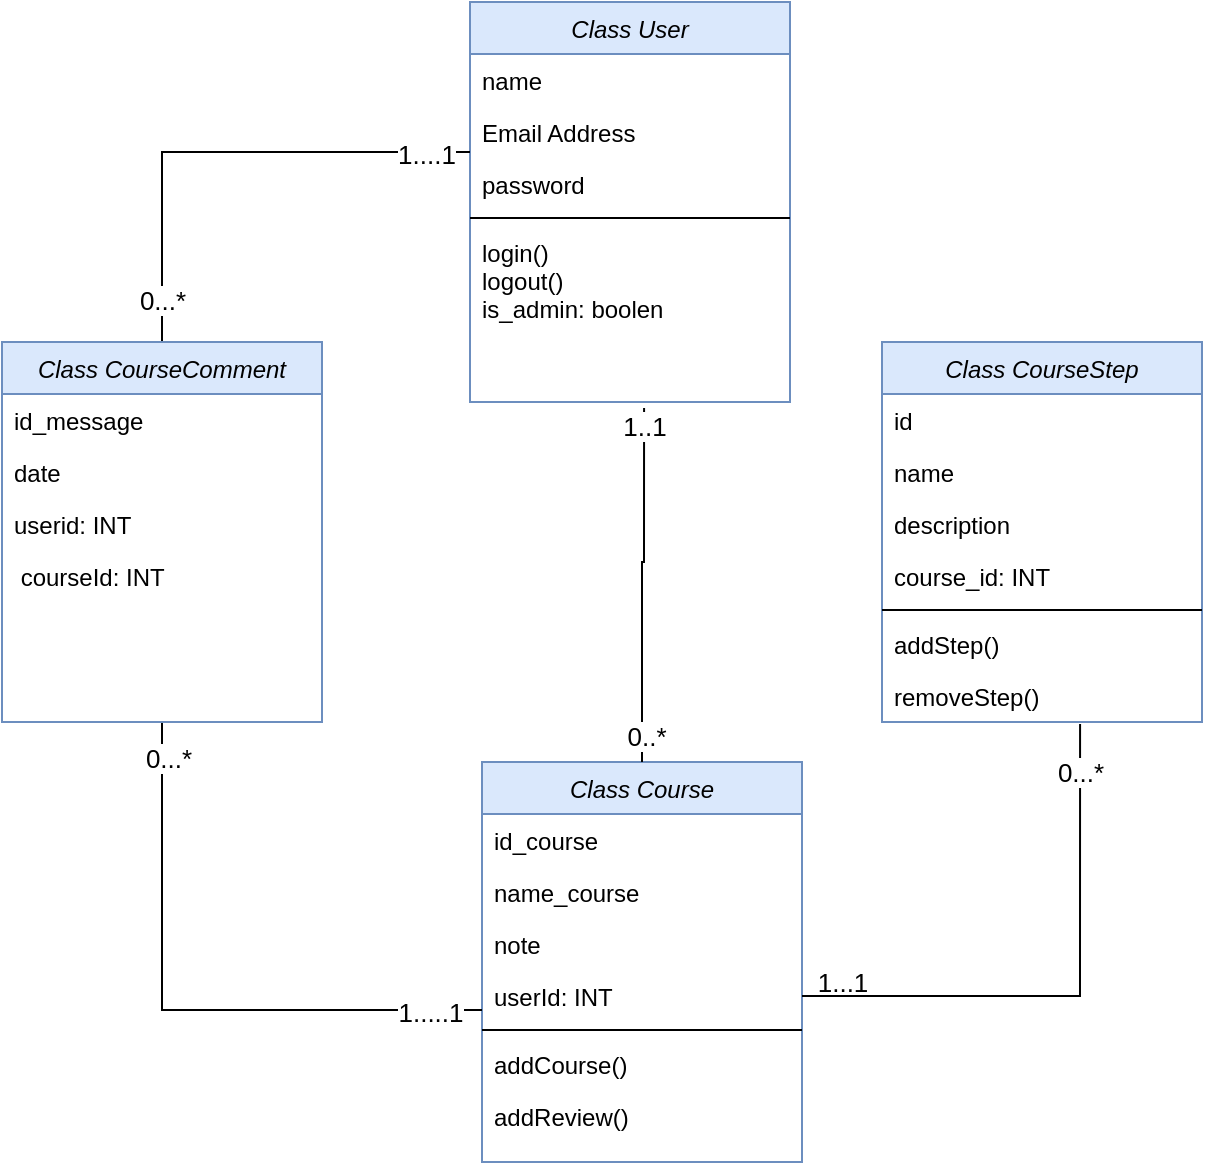 <mxfile version="14.6.13" type="device"><diagram id="unQCp8PxNdTOXSsMH17n" name="Page-2"><mxGraphModel dx="889" dy="672" grid="1" gridSize="10" guides="1" tooltips="1" connect="1" arrows="1" fold="1" page="1" pageScale="1" pageWidth="827" pageHeight="1169" math="0" shadow="0"><root><mxCell id="BQZNdAunhj3W_1DF296x-0"/><mxCell id="BQZNdAunhj3W_1DF296x-1" parent="BQZNdAunhj3W_1DF296x-0"/><mxCell id="BQZNdAunhj3W_1DF296x-2" value="Class User" style="swimlane;fontStyle=2;align=center;verticalAlign=top;childLayout=stackLayout;horizontal=1;startSize=26;horizontalStack=0;resizeParent=1;resizeLast=0;collapsible=1;marginBottom=0;rounded=0;shadow=0;strokeWidth=1;fillColor=#dae8fc;strokeColor=#6c8ebf;" parent="BQZNdAunhj3W_1DF296x-1" vertex="1"><mxGeometry x="414" y="30" width="160" height="200" as="geometry"><mxRectangle x="230" y="140" width="160" height="26" as="alternateBounds"/></mxGeometry></mxCell><mxCell id="BQZNdAunhj3W_1DF296x-3" value="name&#10;" style="text;align=left;verticalAlign=top;spacingLeft=4;spacingRight=4;overflow=hidden;rotatable=0;points=[[0,0.5],[1,0.5]];portConstraint=eastwest;rounded=0;shadow=0;html=0;" parent="BQZNdAunhj3W_1DF296x-2" vertex="1"><mxGeometry y="26" width="160" height="26" as="geometry"/></mxCell><mxCell id="BQZNdAunhj3W_1DF296x-4" value="Email Address" style="text;align=left;verticalAlign=top;spacingLeft=4;spacingRight=4;overflow=hidden;rotatable=0;points=[[0,0.5],[1,0.5]];portConstraint=eastwest;rounded=0;shadow=0;html=0;" parent="BQZNdAunhj3W_1DF296x-2" vertex="1"><mxGeometry y="52" width="160" height="26" as="geometry"/></mxCell><mxCell id="BQZNdAunhj3W_1DF296x-5" value="password" style="text;align=left;verticalAlign=top;spacingLeft=4;spacingRight=4;overflow=hidden;rotatable=0;points=[[0,0.5],[1,0.5]];portConstraint=eastwest;rounded=0;shadow=0;html=0;" parent="BQZNdAunhj3W_1DF296x-2" vertex="1"><mxGeometry y="78" width="160" height="26" as="geometry"/></mxCell><mxCell id="BQZNdAunhj3W_1DF296x-6" value="" style="line;html=1;strokeWidth=1;align=left;verticalAlign=middle;spacingTop=-1;spacingLeft=3;spacingRight=3;rotatable=0;labelPosition=right;points=[];portConstraint=eastwest;" parent="BQZNdAunhj3W_1DF296x-2" vertex="1"><mxGeometry y="104" width="160" height="8" as="geometry"/></mxCell><mxCell id="BQZNdAunhj3W_1DF296x-7" value="login()&#10;logout()&#10;is_admin: boolen&#10;" style="text;align=left;verticalAlign=top;spacingLeft=4;spacingRight=4;overflow=hidden;rotatable=0;points=[[0,0.5],[1,0.5]];portConstraint=eastwest;" parent="BQZNdAunhj3W_1DF296x-2" vertex="1"><mxGeometry y="112" width="160" height="88" as="geometry"/></mxCell><mxCell id="BQZNdAunhj3W_1DF296x-15" value="Class Course" style="swimlane;fontStyle=2;align=center;verticalAlign=top;childLayout=stackLayout;horizontal=1;startSize=26;horizontalStack=0;resizeParent=1;resizeLast=0;collapsible=1;marginBottom=0;rounded=0;shadow=0;strokeWidth=1;fillColor=#dae8fc;strokeColor=#6c8ebf;" parent="BQZNdAunhj3W_1DF296x-1" vertex="1"><mxGeometry x="420" y="410" width="160" height="200" as="geometry"><mxRectangle x="230" y="140" width="160" height="26" as="alternateBounds"/></mxGeometry></mxCell><mxCell id="BQZNdAunhj3W_1DF296x-16" value="id_course" style="text;align=left;verticalAlign=top;spacingLeft=4;spacingRight=4;overflow=hidden;rotatable=0;points=[[0,0.5],[1,0.5]];portConstraint=eastwest;rounded=0;shadow=0;html=0;" parent="BQZNdAunhj3W_1DF296x-15" vertex="1"><mxGeometry y="26" width="160" height="26" as="geometry"/></mxCell><mxCell id="BQZNdAunhj3W_1DF296x-17" value="name_course" style="text;align=left;verticalAlign=top;spacingLeft=4;spacingRight=4;overflow=hidden;rotatable=0;points=[[0,0.5],[1,0.5]];portConstraint=eastwest;rounded=0;shadow=0;html=0;" parent="BQZNdAunhj3W_1DF296x-15" vertex="1"><mxGeometry y="52" width="160" height="26" as="geometry"/></mxCell><mxCell id="BQZNdAunhj3W_1DF296x-18" value="note" style="text;align=left;verticalAlign=top;spacingLeft=4;spacingRight=4;overflow=hidden;rotatable=0;points=[[0,0.5],[1,0.5]];portConstraint=eastwest;rounded=0;shadow=0;html=0;" parent="BQZNdAunhj3W_1DF296x-15" vertex="1"><mxGeometry y="78" width="160" height="26" as="geometry"/></mxCell><mxCell id="BQZNdAunhj3W_1DF296x-19" value="userId: INT" style="text;align=left;verticalAlign=top;spacingLeft=4;spacingRight=4;overflow=hidden;rotatable=0;points=[[0,0.5],[1,0.5]];portConstraint=eastwest;rounded=0;shadow=0;html=0;" parent="BQZNdAunhj3W_1DF296x-15" vertex="1"><mxGeometry y="104" width="160" height="26" as="geometry"/></mxCell><mxCell id="BQZNdAunhj3W_1DF296x-20" value="" style="line;html=1;strokeWidth=1;align=left;verticalAlign=middle;spacingTop=-1;spacingLeft=3;spacingRight=3;rotatable=0;labelPosition=right;points=[];portConstraint=eastwest;" parent="BQZNdAunhj3W_1DF296x-15" vertex="1"><mxGeometry y="130" width="160" height="8" as="geometry"/></mxCell><mxCell id="BQZNdAunhj3W_1DF296x-21" value="addCourse()" style="text;align=left;verticalAlign=top;spacingLeft=4;spacingRight=4;overflow=hidden;rotatable=0;points=[[0,0.5],[1,0.5]];portConstraint=eastwest;" parent="BQZNdAunhj3W_1DF296x-15" vertex="1"><mxGeometry y="138" width="160" height="26" as="geometry"/></mxCell><mxCell id="BQZNdAunhj3W_1DF296x-22" value="addReview()" style="text;align=left;verticalAlign=top;spacingLeft=4;spacingRight=4;overflow=hidden;rotatable=0;points=[[0,0.5],[1,0.5]];portConstraint=eastwest;" parent="BQZNdAunhj3W_1DF296x-15" vertex="1"><mxGeometry y="164" width="160" height="26" as="geometry"/></mxCell><mxCell id="1apY1MI2a_ULT5qzTbZC-28" style="edgeStyle=orthogonalEdgeStyle;rounded=0;orthogonalLoop=1;jettySize=auto;html=1;exitX=0.5;exitY=1;exitDx=0;exitDy=0;entryX=0;entryY=0.769;entryDx=0;entryDy=0;entryPerimeter=0;fontSize=13;endArrow=none;endFill=0;" parent="BQZNdAunhj3W_1DF296x-1" source="BQZNdAunhj3W_1DF296x-23" target="BQZNdAunhj3W_1DF296x-19" edge="1"><mxGeometry relative="1" as="geometry"/></mxCell><mxCell id="1apY1MI2a_ULT5qzTbZC-30" value="0...*" style="edgeLabel;html=1;align=center;verticalAlign=middle;resizable=0;points=[];fontSize=13;" parent="1apY1MI2a_ULT5qzTbZC-28" vertex="1" connectable="0"><mxGeometry x="-0.882" y="3" relative="1" as="geometry"><mxPoint as="offset"/></mxGeometry></mxCell><mxCell id="1apY1MI2a_ULT5qzTbZC-31" value="1.....1" style="edgeLabel;html=1;align=center;verticalAlign=middle;resizable=0;points=[];fontSize=13;" parent="1apY1MI2a_ULT5qzTbZC-28" vertex="1" connectable="0"><mxGeometry x="0.829" y="-1" relative="1" as="geometry"><mxPoint as="offset"/></mxGeometry></mxCell><mxCell id="1apY1MI2a_ULT5qzTbZC-32" style="edgeStyle=orthogonalEdgeStyle;rounded=0;orthogonalLoop=1;jettySize=auto;html=1;entryX=0;entryY=0.885;entryDx=0;entryDy=0;entryPerimeter=0;fontSize=13;endArrow=none;endFill=0;" parent="BQZNdAunhj3W_1DF296x-1" source="BQZNdAunhj3W_1DF296x-23" target="BQZNdAunhj3W_1DF296x-4" edge="1"><mxGeometry relative="1" as="geometry"/></mxCell><mxCell id="1apY1MI2a_ULT5qzTbZC-33" value="0...*" style="edgeLabel;html=1;align=center;verticalAlign=middle;resizable=0;points=[];fontSize=13;" parent="1apY1MI2a_ULT5qzTbZC-32" vertex="1" connectable="0"><mxGeometry x="-0.831" relative="1" as="geometry"><mxPoint as="offset"/></mxGeometry></mxCell><mxCell id="1apY1MI2a_ULT5qzTbZC-34" value="1....1" style="edgeLabel;html=1;align=center;verticalAlign=middle;resizable=0;points=[];fontSize=13;" parent="1apY1MI2a_ULT5qzTbZC-32" vertex="1" connectable="0"><mxGeometry x="0.823" y="-1" relative="1" as="geometry"><mxPoint as="offset"/></mxGeometry></mxCell><mxCell id="BQZNdAunhj3W_1DF296x-23" value="Class CourseComment" style="swimlane;fontStyle=2;align=center;verticalAlign=top;childLayout=stackLayout;horizontal=1;startSize=26;horizontalStack=0;resizeParent=1;resizeLast=0;collapsible=1;marginBottom=0;rounded=0;shadow=0;strokeWidth=1;fillColor=#dae8fc;strokeColor=#6c8ebf;" parent="BQZNdAunhj3W_1DF296x-1" vertex="1"><mxGeometry x="180" y="200" width="160" height="190" as="geometry"><mxRectangle x="230" y="140" width="160" height="26" as="alternateBounds"/></mxGeometry></mxCell><mxCell id="BQZNdAunhj3W_1DF296x-24" value="id_message" style="text;align=left;verticalAlign=top;spacingLeft=4;spacingRight=4;overflow=hidden;rotatable=0;points=[[0,0.5],[1,0.5]];portConstraint=eastwest;rounded=0;shadow=0;html=0;" parent="BQZNdAunhj3W_1DF296x-23" vertex="1"><mxGeometry y="26" width="160" height="26" as="geometry"/></mxCell><mxCell id="BQZNdAunhj3W_1DF296x-25" value="date" style="text;align=left;verticalAlign=top;spacingLeft=4;spacingRight=4;overflow=hidden;rotatable=0;points=[[0,0.5],[1,0.5]];portConstraint=eastwest;rounded=0;shadow=0;html=0;" parent="BQZNdAunhj3W_1DF296x-23" vertex="1"><mxGeometry y="52" width="160" height="26" as="geometry"/></mxCell><mxCell id="BQZNdAunhj3W_1DF296x-26" value="userid: INT&#10;" style="text;align=left;verticalAlign=top;spacingLeft=4;spacingRight=4;overflow=hidden;rotatable=0;points=[[0,0.5],[1,0.5]];portConstraint=eastwest;rounded=0;shadow=0;html=0;" parent="BQZNdAunhj3W_1DF296x-23" vertex="1"><mxGeometry y="78" width="160" height="26" as="geometry"/></mxCell><mxCell id="BQZNdAunhj3W_1DF296x-27" value=" courseId: INT" style="text;align=left;verticalAlign=top;spacingLeft=4;spacingRight=4;overflow=hidden;rotatable=0;points=[[0,0.5],[1,0.5]];portConstraint=eastwest;rounded=0;shadow=0;html=0;" parent="BQZNdAunhj3W_1DF296x-23" vertex="1"><mxGeometry y="104" width="160" height="26" as="geometry"/></mxCell><mxCell id="BQZNdAunhj3W_1DF296x-31" value="Class CourseStep" style="swimlane;fontStyle=2;align=center;verticalAlign=top;childLayout=stackLayout;horizontal=1;startSize=26;horizontalStack=0;resizeParent=1;resizeLast=0;collapsible=1;marginBottom=0;rounded=0;shadow=0;strokeWidth=1;fillColor=#dae8fc;strokeColor=#6c8ebf;" parent="BQZNdAunhj3W_1DF296x-1" vertex="1"><mxGeometry x="620" y="200" width="160" height="190" as="geometry"><mxRectangle x="550" y="140" width="160" height="26" as="alternateBounds"/></mxGeometry></mxCell><mxCell id="BQZNdAunhj3W_1DF296x-32" value="id" style="text;align=left;verticalAlign=top;spacingLeft=4;spacingRight=4;overflow=hidden;rotatable=0;points=[[0,0.5],[1,0.5]];portConstraint=eastwest;rounded=0;shadow=0;html=0;" parent="BQZNdAunhj3W_1DF296x-31" vertex="1"><mxGeometry y="26" width="160" height="26" as="geometry"/></mxCell><mxCell id="BQZNdAunhj3W_1DF296x-33" value="name" style="text;align=left;verticalAlign=top;spacingLeft=4;spacingRight=4;overflow=hidden;rotatable=0;points=[[0,0.5],[1,0.5]];portConstraint=eastwest;" parent="BQZNdAunhj3W_1DF296x-31" vertex="1"><mxGeometry y="52" width="160" height="26" as="geometry"/></mxCell><mxCell id="BQZNdAunhj3W_1DF296x-34" value="description" style="text;align=left;verticalAlign=top;spacingLeft=4;spacingRight=4;overflow=hidden;rotatable=0;points=[[0,0.5],[1,0.5]];portConstraint=eastwest;" parent="BQZNdAunhj3W_1DF296x-31" vertex="1"><mxGeometry y="78" width="160" height="26" as="geometry"/></mxCell><mxCell id="BQZNdAunhj3W_1DF296x-35" value="course_id: INT" style="text;align=left;verticalAlign=top;spacingLeft=4;spacingRight=4;overflow=hidden;rotatable=0;points=[[0,0.5],[1,0.5]];portConstraint=eastwest;" parent="BQZNdAunhj3W_1DF296x-31" vertex="1"><mxGeometry y="104" width="160" height="26" as="geometry"/></mxCell><mxCell id="BQZNdAunhj3W_1DF296x-36" value="" style="line;html=1;strokeWidth=1;align=left;verticalAlign=middle;spacingTop=-1;spacingLeft=3;spacingRight=3;rotatable=0;labelPosition=right;points=[];portConstraint=eastwest;" parent="BQZNdAunhj3W_1DF296x-31" vertex="1"><mxGeometry y="130" width="160" height="8" as="geometry"/></mxCell><mxCell id="BQZNdAunhj3W_1DF296x-37" value="addStep()&#10;" style="text;align=left;verticalAlign=top;spacingLeft=4;spacingRight=4;overflow=hidden;rotatable=0;points=[[0,0.5],[1,0.5]];portConstraint=eastwest;" parent="BQZNdAunhj3W_1DF296x-31" vertex="1"><mxGeometry y="138" width="160" height="26" as="geometry"/></mxCell><mxCell id="BQZNdAunhj3W_1DF296x-38" value="removeStep()" style="text;align=left;verticalAlign=top;spacingLeft=4;spacingRight=4;overflow=hidden;rotatable=0;points=[[0,0.5],[1,0.5]];portConstraint=eastwest;" parent="BQZNdAunhj3W_1DF296x-31" vertex="1"><mxGeometry y="164" width="160" height="26" as="geometry"/></mxCell><mxCell id="1apY1MI2a_ULT5qzTbZC-13" style="edgeStyle=orthogonalEdgeStyle;rounded=0;orthogonalLoop=1;jettySize=auto;html=1;entryX=0.5;entryY=0;entryDx=0;entryDy=0;endArrow=none;endFill=0;exitX=0.544;exitY=1.034;exitDx=0;exitDy=0;exitPerimeter=0;" parent="BQZNdAunhj3W_1DF296x-1" source="BQZNdAunhj3W_1DF296x-7" target="BQZNdAunhj3W_1DF296x-15" edge="1"><mxGeometry relative="1" as="geometry"><mxPoint x="500" y="250" as="sourcePoint"/><Array as="points"><mxPoint x="501" y="310"/><mxPoint x="500" y="310"/></Array></mxGeometry></mxCell><mxCell id="1apY1MI2a_ULT5qzTbZC-21" value="1..1" style="edgeLabel;html=1;align=center;verticalAlign=middle;resizable=0;points=[];fontSize=13;" parent="1apY1MI2a_ULT5qzTbZC-13" vertex="1" connectable="0"><mxGeometry x="-0.9" relative="1" as="geometry"><mxPoint as="offset"/></mxGeometry></mxCell><mxCell id="1apY1MI2a_ULT5qzTbZC-22" value="0..*" style="edgeLabel;html=1;align=center;verticalAlign=middle;resizable=0;points=[];fontSize=13;" parent="1apY1MI2a_ULT5qzTbZC-13" vertex="1" connectable="0"><mxGeometry x="0.847" y="2" relative="1" as="geometry"><mxPoint as="offset"/></mxGeometry></mxCell><mxCell id="1apY1MI2a_ULT5qzTbZC-35" style="edgeStyle=orthogonalEdgeStyle;rounded=0;orthogonalLoop=1;jettySize=auto;html=1;exitX=1;exitY=0.5;exitDx=0;exitDy=0;entryX=0.619;entryY=1.038;entryDx=0;entryDy=0;entryPerimeter=0;fontSize=13;endArrow=none;endFill=0;" parent="BQZNdAunhj3W_1DF296x-1" source="BQZNdAunhj3W_1DF296x-19" target="BQZNdAunhj3W_1DF296x-38" edge="1"><mxGeometry relative="1" as="geometry"/></mxCell><mxCell id="1apY1MI2a_ULT5qzTbZC-38" value="0...*" style="edgeLabel;html=1;align=center;verticalAlign=middle;resizable=0;points=[];fontSize=13;" parent="1apY1MI2a_ULT5qzTbZC-35" vertex="1" connectable="0"><mxGeometry x="0.825" relative="1" as="geometry"><mxPoint as="offset"/></mxGeometry></mxCell><mxCell id="1apY1MI2a_ULT5qzTbZC-36" value="1...1" style="text;html=1;align=center;verticalAlign=middle;resizable=0;points=[];autosize=1;strokeColor=none;fontSize=13;" parent="BQZNdAunhj3W_1DF296x-1" vertex="1"><mxGeometry x="580" y="510" width="40" height="20" as="geometry"/></mxCell></root></mxGraphModel></diagram></mxfile>